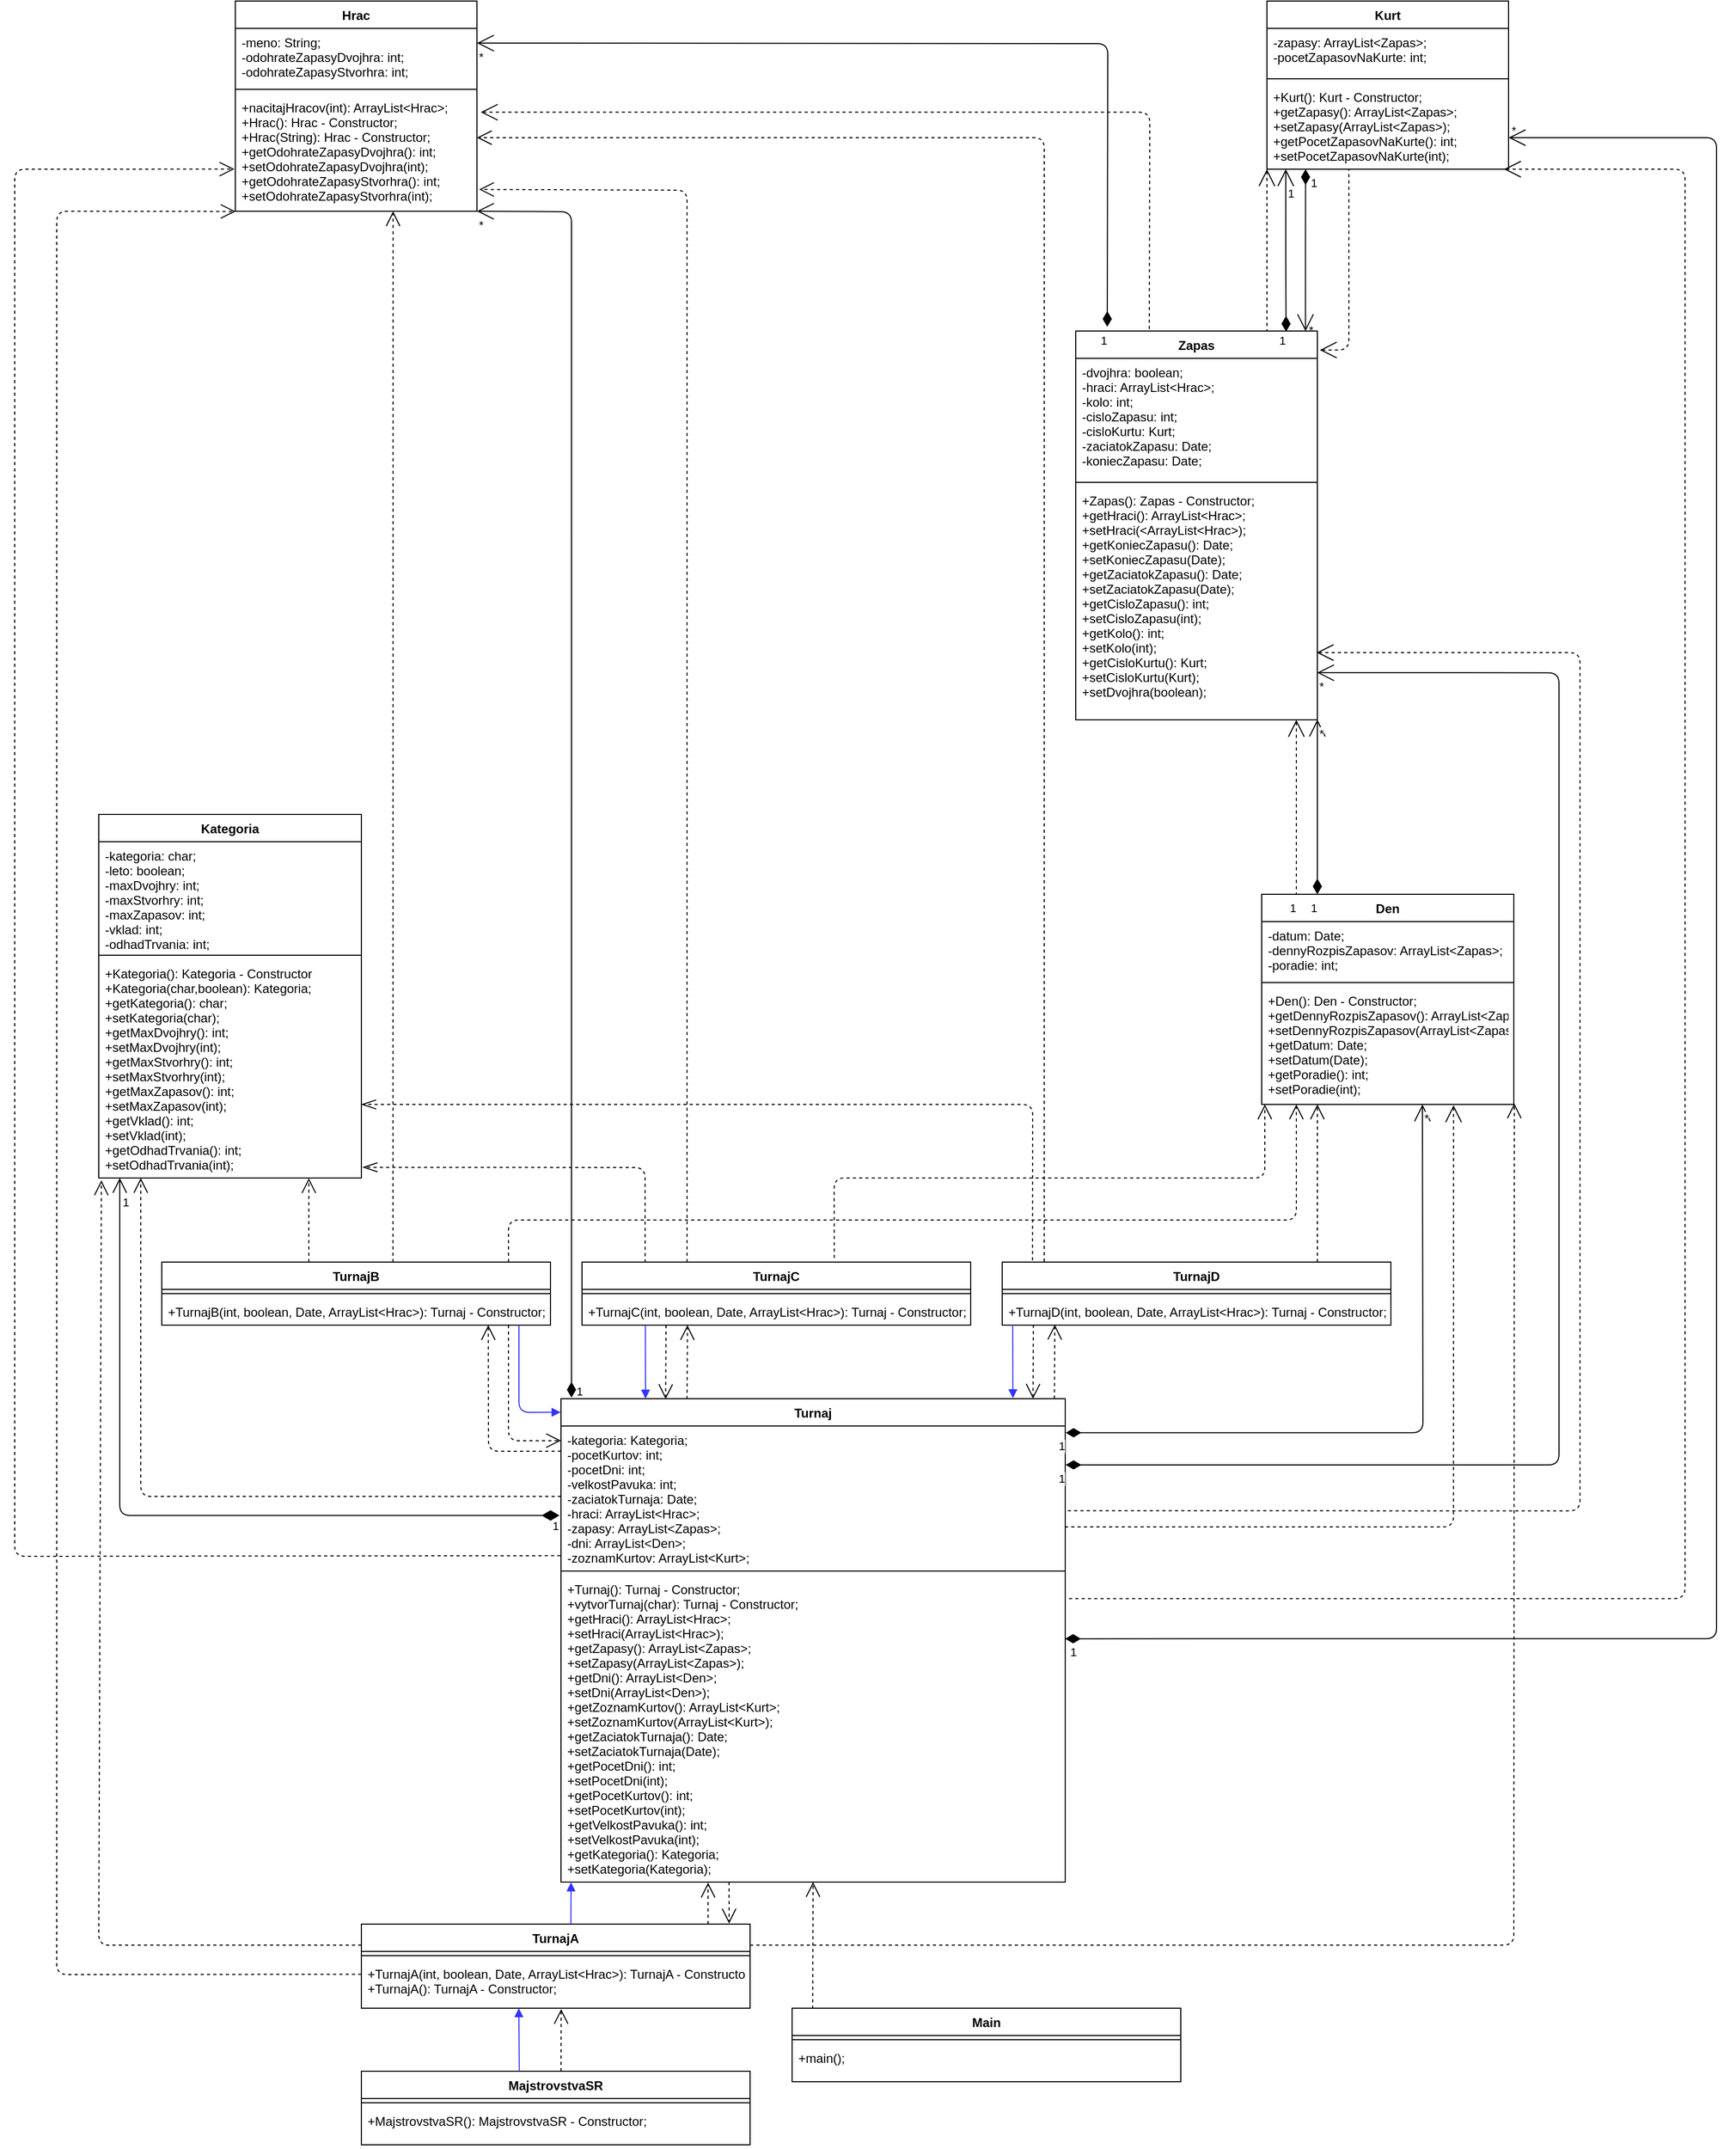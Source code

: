 <mxfile version="13.8.9" type="device"><diagram id="xdawcFOwQjHlW1UGgPyM" name="Page-1"><mxGraphModel dx="3430" dy="5022" grid="1" gridSize="10" guides="1" tooltips="1" connect="1" arrows="1" fold="1" page="1" pageScale="1" pageWidth="827" pageHeight="1169" math="0" shadow="0"><root><mxCell id="0"/><mxCell id="1" parent="0"/><mxCell id="5QJMDMU8inYRKoIasPA--6" value="Turnaj" style="swimlane;fontStyle=1;align=center;verticalAlign=top;childLayout=stackLayout;horizontal=1;startSize=26;horizontalStack=0;resizeParent=1;resizeParentMax=0;resizeLast=0;collapsible=1;marginBottom=0;rounded=0;shadow=0;sketch=0;glass=0;perimeterSpacing=19;strokeWidth=1;swimlaneLine=1;" vertex="1" parent="1"><mxGeometry x="70" y="320" width="480" height="460" as="geometry"><mxRectangle x="250" y="210" width="70" height="26" as="alternateBounds"/></mxGeometry></mxCell><mxCell id="5QJMDMU8inYRKoIasPA--7" value="-kategoria: Kategoria;&#10;-pocetKurtov: int;&#10;-pocetDni: int;&#10;-velkostPavuka: int;&#10;-zaciatokTurnaja: Date;&#10;-hraci: ArrayList&lt;Hrac&gt;;&#10;-zapasy: ArrayList&lt;Zapas&gt;;&#10;-dni: ArrayList&lt;Den&gt;;&#10;-zoznamKurtov: ArrayList&lt;Kurt&gt;;" style="text;strokeColor=none;fillColor=none;align=left;verticalAlign=top;spacingLeft=4;spacingRight=4;overflow=hidden;rotatable=0;points=[[0,0.5],[1,0.5]];portConstraint=eastwest;" vertex="1" parent="5QJMDMU8inYRKoIasPA--6"><mxGeometry y="26" width="480" height="134" as="geometry"/></mxCell><mxCell id="5QJMDMU8inYRKoIasPA--8" value="" style="line;strokeWidth=1;fillColor=none;align=left;verticalAlign=middle;spacingTop=-1;spacingLeft=3;spacingRight=3;rotatable=0;labelPosition=right;points=[];portConstraint=eastwest;" vertex="1" parent="5QJMDMU8inYRKoIasPA--6"><mxGeometry y="160" width="480" height="8" as="geometry"/></mxCell><mxCell id="5QJMDMU8inYRKoIasPA--9" value="+Turnaj(): Turnaj - Constructor;&#10;+vytvorTurnaj(char): Turnaj - Constructor;&#10;+getHraci(): ArrayList&lt;Hrac&gt;;&#10;+setHraci(ArrayList&lt;Hrac&gt;);&#10;+getZapasy(): ArrayList&lt;Zapas&gt;;&#10;+setZapasy(ArrayList&lt;Zapas&gt;);&#10;+getDni(): ArrayList&lt;Den&gt;;&#10;+setDni(ArrayList&lt;Den&gt;);&#10;+getZoznamKurtov(): ArrayList&lt;Kurt&gt;;&#10;+setZoznamKurtov(ArrayList&lt;Kurt&gt;);&#10;+getZaciatokTurnaja(): Date;&#10;+setZaciatokTurnaja(Date);&#10;+getPocetDni(): int;&#10;+setPocetDni(int);&#10;+getPocetKurtov(): int;&#10;+setPocetKurtov(int);&#10;+getVelkostPavuka(): int;&#10;+setVelkostPavuka(int);&#10;+getKategoria(): Kategoria;&#10;+setKategoria(Kategoria);&#10;" style="text;strokeColor=none;fillColor=none;align=left;verticalAlign=top;spacingLeft=4;spacingRight=4;overflow=hidden;rotatable=0;points=[[0,0.5],[1,0.5]];portConstraint=eastwest;" vertex="1" parent="5QJMDMU8inYRKoIasPA--6"><mxGeometry y="168" width="480" height="292" as="geometry"/></mxCell><mxCell id="5QJMDMU8inYRKoIasPA--10" value="Kategoria" style="swimlane;fontStyle=1;align=center;verticalAlign=top;childLayout=stackLayout;horizontal=1;startSize=26;horizontalStack=0;resizeParent=1;resizeParentMax=0;resizeLast=0;collapsible=1;marginBottom=0;" vertex="1" parent="1"><mxGeometry x="-370" y="-236" width="250" height="346" as="geometry"/></mxCell><mxCell id="5QJMDMU8inYRKoIasPA--11" value="-kategoria: char;&#10;-leto: boolean;&#10;-maxDvojhry: int;&#10;-maxStvorhry: int;&#10;-maxZapasov: int;&#10;-vklad: int;&#10;-odhadTrvania: int;" style="text;strokeColor=none;fillColor=none;align=left;verticalAlign=top;spacingLeft=4;spacingRight=4;overflow=hidden;rotatable=0;points=[[0,0.5],[1,0.5]];portConstraint=eastwest;" vertex="1" parent="5QJMDMU8inYRKoIasPA--10"><mxGeometry y="26" width="250" height="104" as="geometry"/></mxCell><mxCell id="5QJMDMU8inYRKoIasPA--12" value="" style="line;strokeWidth=1;fillColor=none;align=left;verticalAlign=middle;spacingTop=-1;spacingLeft=3;spacingRight=3;rotatable=0;labelPosition=right;points=[];portConstraint=eastwest;" vertex="1" parent="5QJMDMU8inYRKoIasPA--10"><mxGeometry y="130" width="250" height="8" as="geometry"/></mxCell><mxCell id="5QJMDMU8inYRKoIasPA--13" value="+Kategoria(): Kategoria - Constructor&#10;+Kategoria(char,boolean): Kategoria;&#10;+getKategoria(): char;&#10;+setKategoria(char);&#10;+getMaxDvojhry(): int;&#10;+setMaxDvojhry(int);&#10;+getMaxStvorhry(): int;&#10;+setMaxStvorhry(int);&#10;+getMaxZapasov(): int;&#10;+setMaxZapasov(int);&#10;+getVklad(): int;&#10;+setVklad(int);&#10;+getOdhadTrvania(): int;&#10;+setOdhadTrvania(int);&#10;" style="text;strokeColor=none;fillColor=none;align=left;verticalAlign=top;spacingLeft=4;spacingRight=4;overflow=hidden;rotatable=0;points=[[0,0.5],[1,0.5]];portConstraint=eastwest;" vertex="1" parent="5QJMDMU8inYRKoIasPA--10"><mxGeometry y="138" width="250" height="208" as="geometry"/></mxCell><mxCell id="5QJMDMU8inYRKoIasPA--20" value="TurnajC" style="swimlane;fontStyle=1;align=center;verticalAlign=top;childLayout=stackLayout;horizontal=1;startSize=26;horizontalStack=0;resizeParent=1;resizeParentMax=0;resizeLast=0;collapsible=1;marginBottom=0;rounded=0;shadow=0;glass=0;sketch=0;strokeWidth=1;fontFamily=Helvetica;swimlaneLine=1;" vertex="1" parent="1"><mxGeometry x="90" y="190" width="370" height="60" as="geometry"/></mxCell><mxCell id="5QJMDMU8inYRKoIasPA--22" value="" style="line;strokeWidth=1;fillColor=none;align=left;verticalAlign=middle;spacingTop=-1;spacingLeft=3;spacingRight=3;rotatable=0;labelPosition=right;points=[];portConstraint=eastwest;" vertex="1" parent="5QJMDMU8inYRKoIasPA--20"><mxGeometry y="26" width="370" height="8" as="geometry"/></mxCell><mxCell id="5QJMDMU8inYRKoIasPA--23" value="+TurnajC(int, boolean, Date, ArrayList&lt;Hrac&gt;): Turnaj - Constructor;" style="text;strokeColor=none;fillColor=none;align=left;verticalAlign=top;spacingLeft=4;spacingRight=4;overflow=hidden;rotatable=0;points=[[0,0.5],[1,0.5]];portConstraint=eastwest;" vertex="1" parent="5QJMDMU8inYRKoIasPA--20"><mxGeometry y="34" width="370" height="26" as="geometry"/></mxCell><mxCell id="5QJMDMU8inYRKoIasPA--81" value="" style="html=1;verticalAlign=bottom;endArrow=block;fontFamily=Helvetica;entryX=0.163;entryY=1.006;entryDx=0;entryDy=0;entryPerimeter=0;exitX=0.163;exitY=1.006;exitDx=0;exitDy=0;exitPerimeter=0;strokeColor=#3333FF;" edge="1" parent="5QJMDMU8inYRKoIasPA--20" source="5QJMDMU8inYRKoIasPA--23"><mxGeometry width="80" relative="1" as="geometry"><mxPoint x="60" y="62" as="sourcePoint"/><mxPoint x="60.49" y="130.0" as="targetPoint"/></mxGeometry></mxCell><mxCell id="5QJMDMU8inYRKoIasPA--24" value="TurnajB" style="swimlane;fontStyle=1;align=center;verticalAlign=top;childLayout=stackLayout;horizontal=1;startSize=26;horizontalStack=0;resizeParent=1;resizeParentMax=0;resizeLast=0;collapsible=1;marginBottom=0;rounded=0;shadow=0;glass=0;sketch=0;strokeWidth=1;fontFamily=Helvetica;swimlaneLine=1;" vertex="1" parent="1"><mxGeometry x="-310" y="190" width="370" height="60" as="geometry"/></mxCell><mxCell id="5QJMDMU8inYRKoIasPA--25" value="" style="line;strokeWidth=1;fillColor=none;align=left;verticalAlign=middle;spacingTop=-1;spacingLeft=3;spacingRight=3;rotatable=0;labelPosition=right;points=[];portConstraint=eastwest;" vertex="1" parent="5QJMDMU8inYRKoIasPA--24"><mxGeometry y="26" width="370" height="8" as="geometry"/></mxCell><mxCell id="5QJMDMU8inYRKoIasPA--26" value="+TurnajB(int, boolean, Date, ArrayList&lt;Hrac&gt;): Turnaj - Constructor;" style="text;strokeColor=none;fillColor=none;align=left;verticalAlign=top;spacingLeft=4;spacingRight=4;overflow=hidden;rotatable=0;points=[[0,0.5],[1,0.5]];portConstraint=eastwest;" vertex="1" parent="5QJMDMU8inYRKoIasPA--24"><mxGeometry y="34" width="370" height="26" as="geometry"/></mxCell><mxCell id="5QJMDMU8inYRKoIasPA--27" value="TurnajD" style="swimlane;fontStyle=1;align=center;verticalAlign=top;childLayout=stackLayout;horizontal=1;startSize=26;horizontalStack=0;resizeParent=1;resizeParentMax=0;resizeLast=0;collapsible=1;marginBottom=0;rounded=0;shadow=0;glass=0;sketch=0;strokeWidth=1;fontFamily=Helvetica;swimlaneLine=1;" vertex="1" parent="1"><mxGeometry x="490" y="190" width="370" height="60" as="geometry"/></mxCell><mxCell id="5QJMDMU8inYRKoIasPA--28" value="" style="line;strokeWidth=1;fillColor=none;align=left;verticalAlign=middle;spacingTop=-1;spacingLeft=3;spacingRight=3;rotatable=0;labelPosition=right;points=[];portConstraint=eastwest;" vertex="1" parent="5QJMDMU8inYRKoIasPA--27"><mxGeometry y="26" width="370" height="8" as="geometry"/></mxCell><mxCell id="5QJMDMU8inYRKoIasPA--29" value="+TurnajD(int, boolean, Date, ArrayList&lt;Hrac&gt;): Turnaj - Constructor;" style="text;strokeColor=none;fillColor=none;align=left;verticalAlign=top;spacingLeft=4;spacingRight=4;overflow=hidden;rotatable=0;points=[[0,0.5],[1,0.5]];portConstraint=eastwest;" vertex="1" parent="5QJMDMU8inYRKoIasPA--27"><mxGeometry y="34" width="370" height="26" as="geometry"/></mxCell><mxCell id="5QJMDMU8inYRKoIasPA--34" value="Den" style="swimlane;fontStyle=1;align=center;verticalAlign=top;childLayout=stackLayout;horizontal=1;startSize=26;horizontalStack=0;resizeParent=1;resizeParentMax=0;resizeLast=0;collapsible=1;marginBottom=0;rounded=0;shadow=0;sketch=0;glass=0;perimeterSpacing=19;strokeWidth=1;swimlaneLine=1;" vertex="1" parent="1"><mxGeometry x="737" y="-160" width="240" height="200" as="geometry"><mxRectangle x="250" y="210" width="70" height="26" as="alternateBounds"/></mxGeometry></mxCell><mxCell id="5QJMDMU8inYRKoIasPA--35" value="-datum: Date;&#10;-dennyRozpisZapasov: ArrayList&lt;Zapas&gt;;&#10;-poradie: int;" style="text;strokeColor=none;fillColor=none;align=left;verticalAlign=top;spacingLeft=4;spacingRight=4;overflow=hidden;rotatable=0;points=[[0,0.5],[1,0.5]];portConstraint=eastwest;" vertex="1" parent="5QJMDMU8inYRKoIasPA--34"><mxGeometry y="26" width="240" height="54" as="geometry"/></mxCell><mxCell id="5QJMDMU8inYRKoIasPA--36" value="" style="line;strokeWidth=1;fillColor=none;align=left;verticalAlign=middle;spacingTop=-1;spacingLeft=3;spacingRight=3;rotatable=0;labelPosition=right;points=[];portConstraint=eastwest;" vertex="1" parent="5QJMDMU8inYRKoIasPA--34"><mxGeometry y="80" width="240" height="8" as="geometry"/></mxCell><mxCell id="5QJMDMU8inYRKoIasPA--37" value="+Den(): Den - Constructor;&#10;+getDennyRozpisZapasov(): ArrayList&lt;Zapas&gt;;&#10;+setDennyRozpisZapasov(ArrayList&lt;Zapas&gt;;&#10;+getDatum: Date;&#10;+setDatum(Date);&#10;+getPoradie(): int;&#10;+setPoradie(int);&#10;" style="text;strokeColor=none;fillColor=none;align=left;verticalAlign=top;spacingLeft=4;spacingRight=4;overflow=hidden;rotatable=0;points=[[0,0.5],[1,0.5]];portConstraint=eastwest;" vertex="1" parent="5QJMDMU8inYRKoIasPA--34"><mxGeometry y="88" width="240" height="112" as="geometry"/></mxCell><mxCell id="5QJMDMU8inYRKoIasPA--38" value="Zapas" style="swimlane;fontStyle=1;align=center;verticalAlign=top;childLayout=stackLayout;horizontal=1;startSize=26;horizontalStack=0;resizeParent=1;resizeParentMax=0;resizeLast=0;collapsible=1;marginBottom=0;rounded=0;shadow=0;sketch=0;glass=0;perimeterSpacing=19;strokeWidth=1;swimlaneLine=1;" vertex="1" parent="1"><mxGeometry x="560" y="-696" width="230" height="370" as="geometry"><mxRectangle x="250" y="210" width="70" height="26" as="alternateBounds"/></mxGeometry></mxCell><mxCell id="5QJMDMU8inYRKoIasPA--39" value="-dvojhra: boolean;&#10;-hraci: ArrayList&lt;Hrac&gt;;&#10;-kolo: int;&#10;-cisloZapasu: int;&#10;-cisloKurtu: Kurt;&#10;-zaciatokZapasu: Date;&#10;-koniecZapasu: Date;" style="text;strokeColor=none;fillColor=none;align=left;verticalAlign=top;spacingLeft=4;spacingRight=4;overflow=hidden;rotatable=0;points=[[0,0.5],[1,0.5]];portConstraint=eastwest;" vertex="1" parent="5QJMDMU8inYRKoIasPA--38"><mxGeometry y="26" width="230" height="114" as="geometry"/></mxCell><mxCell id="5QJMDMU8inYRKoIasPA--40" value="" style="line;strokeWidth=1;fillColor=none;align=left;verticalAlign=middle;spacingTop=-1;spacingLeft=3;spacingRight=3;rotatable=0;labelPosition=right;points=[];portConstraint=eastwest;" vertex="1" parent="5QJMDMU8inYRKoIasPA--38"><mxGeometry y="140" width="230" height="8" as="geometry"/></mxCell><mxCell id="5QJMDMU8inYRKoIasPA--41" value="+Zapas(): Zapas - Constructor;&#10;+getHraci(): ArrayList&lt;Hrac&gt;;&#10;+setHraci(&lt;ArrayList&lt;Hrac&gt;);&#10;+getKoniecZapasu(): Date;&#10;+setKoniecZapasu(Date);&#10;+getZaciatokZapasu(): Date;&#10;+setZaciatokZapasu(Date);&#10;+getCisloZapasu(): int;&#10;+setCisloZapasu(int);&#10;+getKolo(): int;&#10;+setKolo(int);&#10;+getCisloKurtu(): Kurt;&#10;+setCisloKurtu(Kurt);&#10;+setDvojhra(boolean);&#10;" style="text;strokeColor=none;fillColor=none;align=left;verticalAlign=top;spacingLeft=4;spacingRight=4;overflow=hidden;rotatable=0;points=[[0,0.5],[1,0.5]];portConstraint=eastwest;" vertex="1" parent="5QJMDMU8inYRKoIasPA--38"><mxGeometry y="148" width="230" height="222" as="geometry"/></mxCell><mxCell id="5QJMDMU8inYRKoIasPA--105" value="" style="endArrow=diamondThin;html=1;endSize=12;startArrow=open;startSize=14;startFill=0;edgeStyle=orthogonalEdgeStyle;fontFamily=Helvetica;endFill=1;exitX=1;exitY=0.999;exitDx=0;exitDy=0;exitPerimeter=0;" edge="1" parent="5QJMDMU8inYRKoIasPA--38" source="5QJMDMU8inYRKoIasPA--41"><mxGeometry relative="1" as="geometry"><mxPoint x="169.462" y="453" as="sourcePoint"/><mxPoint x="230" y="536" as="targetPoint"/></mxGeometry></mxCell><mxCell id="5QJMDMU8inYRKoIasPA--106" value="*" style="edgeLabel;resizable=0;html=1;align=left;verticalAlign=top;" connectable="0" vertex="1" parent="5QJMDMU8inYRKoIasPA--105"><mxGeometry x="-1" relative="1" as="geometry"/></mxCell><mxCell id="5QJMDMU8inYRKoIasPA--107" value="1" style="edgeLabel;resizable=0;html=1;align=right;verticalAlign=top;" connectable="0" vertex="1" parent="5QJMDMU8inYRKoIasPA--105"><mxGeometry x="1" relative="1" as="geometry"/></mxCell><mxCell id="5QJMDMU8inYRKoIasPA--42" value="Kurt" style="swimlane;fontStyle=1;align=center;verticalAlign=top;childLayout=stackLayout;horizontal=1;startSize=26;horizontalStack=0;resizeParent=1;resizeParentMax=0;resizeLast=0;collapsible=1;marginBottom=0;rounded=0;shadow=0;sketch=0;glass=0;perimeterSpacing=19;strokeWidth=1;swimlaneLine=1;" vertex="1" parent="1"><mxGeometry x="742" y="-1010" width="230" height="160" as="geometry"><mxRectangle x="250" y="210" width="70" height="26" as="alternateBounds"/></mxGeometry></mxCell><mxCell id="5QJMDMU8inYRKoIasPA--43" value="-zapasy: ArrayList&lt;Zapas&gt;;&#10;-pocetZapasovNaKurte: int;" style="text;strokeColor=none;fillColor=none;align=left;verticalAlign=top;spacingLeft=4;spacingRight=4;overflow=hidden;rotatable=0;points=[[0,0.5],[1,0.5]];portConstraint=eastwest;" vertex="1" parent="5QJMDMU8inYRKoIasPA--42"><mxGeometry y="26" width="230" height="44" as="geometry"/></mxCell><mxCell id="5QJMDMU8inYRKoIasPA--44" value="" style="line;strokeWidth=1;fillColor=none;align=left;verticalAlign=middle;spacingTop=-1;spacingLeft=3;spacingRight=3;rotatable=0;labelPosition=right;points=[];portConstraint=eastwest;" vertex="1" parent="5QJMDMU8inYRKoIasPA--42"><mxGeometry y="70" width="230" height="8" as="geometry"/></mxCell><mxCell id="5QJMDMU8inYRKoIasPA--45" value="+Kurt(): Kurt - Constructor;&#10;+getZapasy(): ArrayList&lt;Zapas&gt;;&#10;+setZapasy(ArrayList&lt;Zapas&gt;);&#10;+getPocetZapasovNaKurte(): int;&#10;+setPocetZapasovNaKurte(int);" style="text;strokeColor=none;fillColor=none;align=left;verticalAlign=top;spacingLeft=4;spacingRight=4;overflow=hidden;rotatable=0;points=[[0,0.5],[1,0.5]];portConstraint=eastwest;" vertex="1" parent="5QJMDMU8inYRKoIasPA--42"><mxGeometry y="78" width="230" height="82" as="geometry"/></mxCell><mxCell id="5QJMDMU8inYRKoIasPA--136" value="" style="endArrow=diamondThin;html=1;endSize=12;startArrow=open;startSize=14;startFill=0;edgeStyle=orthogonalEdgeStyle;fontFamily=Helvetica;exitX=1;exitY=0.207;exitDx=0;exitDy=0;exitPerimeter=0;entryX=1;entryY=0.207;entryDx=0;entryDy=0;entryPerimeter=0;endFill=1;" edge="1" parent="5QJMDMU8inYRKoIasPA--42" target="5QJMDMU8inYRKoIasPA--9"><mxGeometry x="-0.002" y="21" relative="1" as="geometry"><mxPoint x="230.08" y="130" as="sourcePoint"/><mxPoint x="229.996" y="284.176" as="targetPoint"/><mxPoint x="-1" y="-7" as="offset"/><Array as="points"><mxPoint x="428" y="130"/><mxPoint x="428" y="1559"/></Array></mxGeometry></mxCell><mxCell id="5QJMDMU8inYRKoIasPA--137" value="*" style="edgeLabel;resizable=0;html=1;align=left;verticalAlign=top;labelBackgroundColor=none;" connectable="0" vertex="1" parent="5QJMDMU8inYRKoIasPA--136"><mxGeometry x="-1" relative="1" as="geometry"><mxPoint x="1.28" y="-20" as="offset"/></mxGeometry></mxCell><mxCell id="5QJMDMU8inYRKoIasPA--138" value="1" style="edgeLabel;resizable=0;html=1;align=right;verticalAlign=top;" connectable="0" vertex="1" parent="5QJMDMU8inYRKoIasPA--136"><mxGeometry x="1" relative="1" as="geometry"><mxPoint x="11.2" y="-0.12" as="offset"/></mxGeometry></mxCell><mxCell id="5QJMDMU8inYRKoIasPA--46" value="Hrac" style="swimlane;fontStyle=1;align=center;verticalAlign=top;childLayout=stackLayout;horizontal=1;startSize=26;horizontalStack=0;resizeParent=1;resizeParentMax=0;resizeLast=0;collapsible=1;marginBottom=0;rounded=0;shadow=0;sketch=0;glass=0;perimeterSpacing=19;strokeWidth=1;swimlaneLine=1;" vertex="1" parent="1"><mxGeometry x="-240" y="-1010" width="230" height="200" as="geometry"><mxRectangle x="250" y="210" width="70" height="26" as="alternateBounds"/></mxGeometry></mxCell><mxCell id="5QJMDMU8inYRKoIasPA--47" value="-meno: String;&#10;-odohrateZapasyDvojhra: int;&#10;-odohrateZapasyStvorhra: int;" style="text;strokeColor=none;fillColor=none;align=left;verticalAlign=top;spacingLeft=4;spacingRight=4;overflow=hidden;rotatable=0;points=[[0,0.5],[1,0.5]];portConstraint=eastwest;" vertex="1" parent="5QJMDMU8inYRKoIasPA--46"><mxGeometry y="26" width="230" height="54" as="geometry"/></mxCell><mxCell id="5QJMDMU8inYRKoIasPA--48" value="" style="line;strokeWidth=1;fillColor=none;align=left;verticalAlign=middle;spacingTop=-1;spacingLeft=3;spacingRight=3;rotatable=0;labelPosition=right;points=[];portConstraint=eastwest;" vertex="1" parent="5QJMDMU8inYRKoIasPA--46"><mxGeometry y="80" width="230" height="8" as="geometry"/></mxCell><mxCell id="5QJMDMU8inYRKoIasPA--49" value="+nacitajHracov(int): ArrayList&lt;Hrac&gt;;&#10;+Hrac(): Hrac - Constructor;&#10;+Hrac(String): Hrac - Constructor;&#10;+getOdohrateZapasyDvojhra(): int;&#10;+setOdohrateZapasyDvojhra(int);&#10;+getOdohrateZapasyStvorhra(): int;&#10;+setOdohrateZapasyStvorhra(int);" style="text;strokeColor=none;fillColor=none;align=left;verticalAlign=top;spacingLeft=4;spacingRight=4;overflow=hidden;rotatable=0;points=[[0,0.5],[1,0.5]];portConstraint=eastwest;" vertex="1" parent="5QJMDMU8inYRKoIasPA--46"><mxGeometry y="88" width="230" height="112" as="geometry"/></mxCell><mxCell id="5QJMDMU8inYRKoIasPA--50" value="TurnajA" style="swimlane;fontStyle=1;align=center;verticalAlign=top;childLayout=stackLayout;horizontal=1;startSize=26;horizontalStack=0;resizeParent=1;resizeParentMax=0;resizeLast=0;collapsible=1;marginBottom=0;rounded=0;shadow=0;glass=0;sketch=0;strokeWidth=1;fontFamily=Helvetica;swimlaneLine=1;" vertex="1" parent="1"><mxGeometry x="-120" y="820" width="370" height="80" as="geometry"/></mxCell><mxCell id="5QJMDMU8inYRKoIasPA--51" value="" style="line;strokeWidth=1;fillColor=none;align=left;verticalAlign=middle;spacingTop=-1;spacingLeft=3;spacingRight=3;rotatable=0;labelPosition=right;points=[];portConstraint=eastwest;" vertex="1" parent="5QJMDMU8inYRKoIasPA--50"><mxGeometry y="26" width="370" height="8" as="geometry"/></mxCell><mxCell id="5QJMDMU8inYRKoIasPA--52" value="+TurnajA(int, boolean, Date, ArrayList&lt;Hrac&gt;): TurnajA - Constructor;&#10;+TurnajA(): TurnajA - Constructor;" style="text;strokeColor=none;fillColor=none;align=left;verticalAlign=top;spacingLeft=4;spacingRight=4;overflow=hidden;rotatable=0;points=[[0,0.5],[1,0.5]];portConstraint=eastwest;" vertex="1" parent="5QJMDMU8inYRKoIasPA--50"><mxGeometry y="34" width="370" height="46" as="geometry"/></mxCell><mxCell id="5QJMDMU8inYRKoIasPA--53" value="MajstrovstvaSR" style="swimlane;fontStyle=1;align=center;verticalAlign=top;childLayout=stackLayout;horizontal=1;startSize=26;horizontalStack=0;resizeParent=1;resizeParentMax=0;resizeLast=0;collapsible=1;marginBottom=0;rounded=0;shadow=0;glass=0;sketch=0;strokeWidth=1;fontFamily=Helvetica;swimlaneLine=1;" vertex="1" parent="1"><mxGeometry x="-120" y="960" width="370" height="70" as="geometry"/></mxCell><mxCell id="5QJMDMU8inYRKoIasPA--54" value="" style="line;strokeWidth=1;fillColor=none;align=left;verticalAlign=middle;spacingTop=-1;spacingLeft=3;spacingRight=3;rotatable=0;labelPosition=right;points=[];portConstraint=eastwest;" vertex="1" parent="5QJMDMU8inYRKoIasPA--53"><mxGeometry y="26" width="370" height="8" as="geometry"/></mxCell><mxCell id="5QJMDMU8inYRKoIasPA--55" value="+MajstrovstvaSR(): MajstrovstvaSR - Constructor;" style="text;strokeColor=none;fillColor=none;align=left;verticalAlign=top;spacingLeft=4;spacingRight=4;overflow=hidden;rotatable=0;points=[[0,0.5],[1,0.5]];portConstraint=eastwest;" vertex="1" parent="5QJMDMU8inYRKoIasPA--53"><mxGeometry y="34" width="370" height="36" as="geometry"/></mxCell><mxCell id="5QJMDMU8inYRKoIasPA--57" value="Main" style="swimlane;fontStyle=1;align=center;verticalAlign=top;childLayout=stackLayout;horizontal=1;startSize=26;horizontalStack=0;resizeParent=1;resizeParentMax=0;resizeLast=0;collapsible=1;marginBottom=0;rounded=0;shadow=0;glass=0;sketch=0;strokeWidth=1;fontFamily=Helvetica;swimlaneLine=1;" vertex="1" parent="1"><mxGeometry x="290" y="900" width="370" height="70" as="geometry"/></mxCell><mxCell id="5QJMDMU8inYRKoIasPA--58" value="" style="line;strokeWidth=1;fillColor=none;align=left;verticalAlign=middle;spacingTop=-1;spacingLeft=3;spacingRight=3;rotatable=0;labelPosition=right;points=[];portConstraint=eastwest;" vertex="1" parent="5QJMDMU8inYRKoIasPA--57"><mxGeometry y="26" width="370" height="8" as="geometry"/></mxCell><mxCell id="5QJMDMU8inYRKoIasPA--59" value="+main();" style="text;strokeColor=none;fillColor=none;align=left;verticalAlign=top;spacingLeft=4;spacingRight=4;overflow=hidden;rotatable=0;points=[[0,0.5],[1,0.5]];portConstraint=eastwest;" vertex="1" parent="5QJMDMU8inYRKoIasPA--57"><mxGeometry y="34" width="370" height="36" as="geometry"/></mxCell><mxCell id="5QJMDMU8inYRKoIasPA--64" value="" style="endArrow=open;endSize=12;dashed=1;html=1;fontFamily=Helvetica;entryX=0.565;entryY=1;entryDx=0;entryDy=0;entryPerimeter=0;exitX=0.053;exitY=0.007;exitDx=0;exitDy=0;exitPerimeter=0;" edge="1" parent="1" source="5QJMDMU8inYRKoIasPA--57"><mxGeometry x="-0.013" y="-10" width="160" relative="1" as="geometry"><mxPoint x="310" y="819.52" as="sourcePoint"/><mxPoint x="309.95" y="780" as="targetPoint"/><mxPoint as="offset"/></mxGeometry></mxCell><mxCell id="5QJMDMU8inYRKoIasPA--65" value="" style="endArrow=open;endSize=12;dashed=1;html=1;fontFamily=Helvetica;entryX=0.565;entryY=1;entryDx=0;entryDy=0;entryPerimeter=0;" edge="1" parent="1"><mxGeometry x="-0.013" y="-10" width="160" relative="1" as="geometry"><mxPoint x="230" y="780.0" as="sourcePoint"/><mxPoint x="230.05" y="819.52" as="targetPoint"/><mxPoint as="offset"/></mxGeometry></mxCell><mxCell id="5QJMDMU8inYRKoIasPA--67" value="" style="html=1;verticalAlign=bottom;endArrow=block;fontFamily=Helvetica;entryX=0.02;entryY=1.001;entryDx=0;entryDy=0;entryPerimeter=0;exitX=0.539;exitY=-0.001;exitDx=0;exitDy=0;exitPerimeter=0;strokeColor=#3333FF;" edge="1" parent="1" source="5QJMDMU8inYRKoIasPA--50" target="5QJMDMU8inYRKoIasPA--9"><mxGeometry width="80" relative="1" as="geometry"><mxPoint x="80" y="821" as="sourcePoint"/><mxPoint x="84" y="781" as="targetPoint"/></mxGeometry></mxCell><mxCell id="5QJMDMU8inYRKoIasPA--68" value="" style="html=1;verticalAlign=bottom;endArrow=block;fontFamily=Helvetica;entryX=0.405;entryY=1;entryDx=0;entryDy=0;entryPerimeter=0;strokeColor=#3333FF;" edge="1" parent="1" target="5QJMDMU8inYRKoIasPA--52"><mxGeometry width="80" relative="1" as="geometry"><mxPoint x="30.34" y="960" as="sourcePoint"/><mxPoint x="30.0" y="920.23" as="targetPoint"/></mxGeometry></mxCell><mxCell id="5QJMDMU8inYRKoIasPA--69" value="" style="endArrow=open;endSize=12;dashed=1;html=1;fontFamily=Helvetica;entryX=0.514;entryY=1.018;entryDx=0;entryDy=0;entryPerimeter=0;" edge="1" parent="1" target="5QJMDMU8inYRKoIasPA--52"><mxGeometry x="-0.013" y="-10" width="160" relative="1" as="geometry"><mxPoint x="70.05" y="960" as="sourcePoint"/><mxPoint x="70.0" y="920.48" as="targetPoint"/><mxPoint as="offset"/></mxGeometry></mxCell><mxCell id="5QJMDMU8inYRKoIasPA--70" value="" style="endArrow=open;endSize=12;dashed=1;html=1;fontFamily=Helvetica;entryX=1.002;entryY=0.991;entryDx=0;entryDy=0;entryPerimeter=0;exitX=1;exitY=0.25;exitDx=0;exitDy=0;" edge="1" parent="1" source="5QJMDMU8inYRKoIasPA--50" target="5QJMDMU8inYRKoIasPA--37"><mxGeometry x="-0.013" y="-10" width="160" relative="1" as="geometry"><mxPoint x="249.65" y="820" as="sourcePoint"/><mxPoint x="400" y="790" as="targetPoint"/><mxPoint as="offset"/><Array as="points"><mxPoint x="977" y="840"/></Array></mxGeometry></mxCell><mxCell id="5QJMDMU8inYRKoIasPA--71" value="" style="endArrow=open;endSize=12;dashed=1;html=1;fontFamily=Helvetica;entryX=0.01;entryY=1.011;entryDx=0;entryDy=0;entryPerimeter=0;exitX=0;exitY=0.25;exitDx=0;exitDy=0;jumpStyle=none;" edge="1" parent="1" source="5QJMDMU8inYRKoIasPA--50" target="5QJMDMU8inYRKoIasPA--13"><mxGeometry x="-0.013" y="-10" width="160" relative="1" as="geometry"><mxPoint x="-120.0" y="820.0" as="sourcePoint"/><mxPoint x="-119.66" y="699.51" as="targetPoint"/><mxPoint as="offset"/><Array as="points"><mxPoint x="-370" y="840"/></Array></mxGeometry></mxCell><mxCell id="5QJMDMU8inYRKoIasPA--72" value="" style="endArrow=open;endSize=12;dashed=1;html=1;fontFamily=Helvetica;exitX=0.053;exitY=0.007;exitDx=0;exitDy=0;exitPerimeter=0;jumpStyle=none;endFill=0;entryX=0.001;entryY=1.002;entryDx=0;entryDy=0;entryPerimeter=0;" edge="1" parent="1" target="5QJMDMU8inYRKoIasPA--49"><mxGeometry x="-0.013" y="-10" width="160" relative="1" as="geometry"><mxPoint x="-120" y="867.71" as="sourcePoint"/><mxPoint x="-410" y="-890" as="targetPoint"/><mxPoint as="offset"/><Array as="points"><mxPoint x="-410" y="868"/><mxPoint x="-410" y="-810"/></Array></mxGeometry></mxCell><mxCell id="5QJMDMU8inYRKoIasPA--74" value="" style="endArrow=diamondThin;html=1;endSize=12;startArrow=open;startSize=14;startFill=0;edgeStyle=orthogonalEdgeStyle;fontFamily=Helvetica;entryX=0.056;entryY=0.036;entryDx=0;entryDy=0;entryPerimeter=0;endFill=1;" edge="1" parent="1" target="5QJMDMU8inYRKoIasPA--6"><mxGeometry relative="1" as="geometry"><mxPoint x="-10" y="-810" as="sourcePoint"/><mxPoint x="80" y="310" as="targetPoint"/></mxGeometry></mxCell><mxCell id="5QJMDMU8inYRKoIasPA--75" value="*" style="edgeLabel;resizable=0;html=1;align=left;verticalAlign=top;" connectable="0" vertex="1" parent="5QJMDMU8inYRKoIasPA--74"><mxGeometry x="-1" relative="1" as="geometry"/></mxCell><mxCell id="5QJMDMU8inYRKoIasPA--76" value="1" style="edgeLabel;resizable=0;html=1;align=right;verticalAlign=top;labelBackgroundColor=none;" connectable="0" vertex="1" parent="5QJMDMU8inYRKoIasPA--74"><mxGeometry x="1" relative="1" as="geometry"><mxPoint x="11.99" y="-18.89" as="offset"/></mxGeometry></mxCell><mxCell id="5QJMDMU8inYRKoIasPA--77" value="" style="endArrow=open;endSize=12;dashed=1;html=1;fontFamily=Helvetica;entryX=0.8;entryY=1.001;entryDx=0;entryDy=0;entryPerimeter=0;" edge="1" parent="1" target="5QJMDMU8inYRKoIasPA--13"><mxGeometry x="-0.013" y="-10" width="160" relative="1" as="geometry"><mxPoint x="-170.0" y="190.0" as="sourcePoint"/><mxPoint x="-168" y="110" as="targetPoint"/><mxPoint as="offset"/></mxGeometry></mxCell><mxCell id="5QJMDMU8inYRKoIasPA--78" value="" style="endArrow=open;endSize=12;dashed=1;html=1;fontFamily=Helvetica;entryX=0.653;entryY=1;entryDx=0;entryDy=0;entryPerimeter=0;" edge="1" parent="1" target="5QJMDMU8inYRKoIasPA--49"><mxGeometry x="-0.013" y="-10" width="160" relative="1" as="geometry"><mxPoint x="-89.89" y="190.0" as="sourcePoint"/><mxPoint x="-90" y="-807" as="targetPoint"/><mxPoint as="offset"/></mxGeometry></mxCell><mxCell id="5QJMDMU8inYRKoIasPA--79" value="" style="endArrow=openThin;endSize=12;dashed=1;html=1;fontFamily=Helvetica;endFill=0;entryX=1.005;entryY=0.951;entryDx=0;entryDy=0;entryPerimeter=0;" edge="1" parent="1" target="5QJMDMU8inYRKoIasPA--13"><mxGeometry x="-0.013" y="-10" width="160" relative="1" as="geometry"><mxPoint x="150.11" y="190.42" as="sourcePoint"/><mxPoint x="-120" y="99" as="targetPoint"/><mxPoint as="offset"/><Array as="points"><mxPoint x="150" y="100"/></Array></mxGeometry></mxCell><mxCell id="5QJMDMU8inYRKoIasPA--82" value="" style="endArrow=open;endSize=12;dashed=1;html=1;fontFamily=Helvetica;entryX=1.009;entryY=0.815;entryDx=0;entryDy=0;entryPerimeter=0;" edge="1" parent="1" target="5QJMDMU8inYRKoIasPA--49"><mxGeometry x="-0.013" y="-10" width="160" relative="1" as="geometry"><mxPoint x="190.0" y="190.0" as="sourcePoint"/><mxPoint x="190" y="-890" as="targetPoint"/><mxPoint as="offset"/><Array as="points"><mxPoint x="190" y="-830"/></Array></mxGeometry></mxCell><mxCell id="5QJMDMU8inYRKoIasPA--83" value="" style="html=1;verticalAlign=bottom;endArrow=block;fontFamily=Helvetica;exitX=0.163;exitY=1.006;exitDx=0;exitDy=0;exitPerimeter=0;entryX=0.036;entryY=0.064;entryDx=0;entryDy=0;entryPerimeter=0;strokeColor=#3333FF;" edge="1" parent="1" target="5QJMDMU8inYRKoIasPA--6"><mxGeometry width="80" relative="1" as="geometry"><mxPoint x="30.0" y="250.156" as="sourcePoint"/><mxPoint x="30" y="390" as="targetPoint"/><Array as="points"><mxPoint x="30" y="333"/></Array></mxGeometry></mxCell><mxCell id="5QJMDMU8inYRKoIasPA--84" value="" style="endArrow=open;endSize=12;dashed=1;html=1;fontFamily=Helvetica;entryX=0;entryY=0.104;entryDx=0;entryDy=0;entryPerimeter=0;exitX=0;exitY=0.104;exitDx=0;exitDy=0;exitPerimeter=0;" edge="1" parent="1" target="5QJMDMU8inYRKoIasPA--7"><mxGeometry x="-0.013" y="-10" width="160" relative="1" as="geometry"><mxPoint x="20.0" y="250.004" as="sourcePoint"/><mxPoint x="20" y="390" as="targetPoint"/><mxPoint as="offset"/><Array as="points"><mxPoint x="20" y="360"/></Array></mxGeometry></mxCell><mxCell id="5QJMDMU8inYRKoIasPA--85" value="" style="endArrow=open;endSize=12;dashed=1;html=1;fontFamily=Helvetica;exitX=0;exitY=0.104;exitDx=0;exitDy=0;exitPerimeter=0;entryX=0.84;entryY=1;entryDx=0;entryDy=0;entryPerimeter=0;" edge="1" parent="1" target="5QJMDMU8inYRKoIasPA--26"><mxGeometry x="-0.013" y="-10" width="160" relative="1" as="geometry"><mxPoint x="70" y="369.936" as="sourcePoint"/><mxPoint x="-1" y="253" as="targetPoint"/><mxPoint as="offset"/><Array as="points"><mxPoint x="1" y="370"/></Array></mxGeometry></mxCell><mxCell id="5QJMDMU8inYRKoIasPA--86" value="" style="endArrow=open;endSize=12;dashed=1;html=1;fontFamily=Helvetica;entryX=0.229;entryY=0.039;entryDx=0;entryDy=0;entryPerimeter=0;" edge="1" parent="1" target="5QJMDMU8inYRKoIasPA--6"><mxGeometry x="-0.013" y="-10" width="160" relative="1" as="geometry"><mxPoint x="170" y="250.0" as="sourcePoint"/><mxPoint x="170.05" y="289.52" as="targetPoint"/><mxPoint as="offset"/></mxGeometry></mxCell><mxCell id="5QJMDMU8inYRKoIasPA--87" value="" style="endArrow=open;endSize=12;dashed=1;html=1;fontFamily=Helvetica;entryX=0.229;entryY=0.039;entryDx=0;entryDy=0;entryPerimeter=0;" edge="1" parent="1"><mxGeometry x="-0.013" y="-10" width="160" relative="1" as="geometry"><mxPoint x="190.002" y="320.422" as="sourcePoint"/><mxPoint x="190.38" y="250.0" as="targetPoint"/><mxPoint as="offset"/></mxGeometry></mxCell><mxCell id="5QJMDMU8inYRKoIasPA--88" value="" style="endArrow=open;endSize=12;dashed=1;html=1;fontFamily=Helvetica;entryX=0.565;entryY=1;entryDx=0;entryDy=0;entryPerimeter=0;" edge="1" parent="1"><mxGeometry x="-0.013" y="-10" width="160" relative="1" as="geometry"><mxPoint x="210.05" y="820" as="sourcePoint"/><mxPoint x="210" y="780.48" as="targetPoint"/><mxPoint as="offset"/></mxGeometry></mxCell><mxCell id="5QJMDMU8inYRKoIasPA--89" value="" style="html=1;verticalAlign=bottom;endArrow=block;fontFamily=Helvetica;entryX=0.163;entryY=1.006;entryDx=0;entryDy=0;entryPerimeter=0;exitX=0.163;exitY=1.006;exitDx=0;exitDy=0;exitPerimeter=0;strokeColor=#3333FF;" edge="1" parent="1"><mxGeometry width="80" relative="1" as="geometry"><mxPoint x="500" y="249.736" as="sourcePoint"/><mxPoint x="500.18" y="319.58" as="targetPoint"/></mxGeometry></mxCell><mxCell id="5QJMDMU8inYRKoIasPA--90" value="" style="endArrow=open;endSize=12;dashed=1;html=1;fontFamily=Helvetica;entryX=0.229;entryY=0.039;entryDx=0;entryDy=0;entryPerimeter=0;" edge="1" parent="1"><mxGeometry x="-0.013" y="-10" width="160" relative="1" as="geometry"><mxPoint x="519.69" y="249.58" as="sourcePoint"/><mxPoint x="519.312" y="320.002" as="targetPoint"/><mxPoint as="offset"/></mxGeometry></mxCell><mxCell id="5QJMDMU8inYRKoIasPA--91" value="" style="endArrow=open;endSize=12;dashed=1;html=1;fontFamily=Helvetica;entryX=0.229;entryY=0.039;entryDx=0;entryDy=0;entryPerimeter=0;" edge="1" parent="1"><mxGeometry x="-0.013" y="-10" width="160" relative="1" as="geometry"><mxPoint x="539.692" y="320.002" as="sourcePoint"/><mxPoint x="540.07" y="249.58" as="targetPoint"/><mxPoint as="offset"/></mxGeometry></mxCell><mxCell id="5QJMDMU8inYRKoIasPA--96" value="1" style="endArrow=open;html=1;endSize=12;startArrow=diamondThin;startSize=14;startFill=1;edgeStyle=orthogonalEdgeStyle;align=left;verticalAlign=bottom;fontFamily=Helvetica;exitX=-0.003;exitY=0.635;exitDx=0;exitDy=0;exitPerimeter=0;" edge="1" parent="1" source="5QJMDMU8inYRKoIasPA--7"><mxGeometry x="-0.976" y="19" relative="1" as="geometry"><mxPoint x="-250" y="470" as="sourcePoint"/><mxPoint x="-350" y="110" as="targetPoint"/><Array as="points"><mxPoint x="-350" y="431"/><mxPoint x="-350" y="110"/></Array><mxPoint as="offset"/></mxGeometry></mxCell><mxCell id="5QJMDMU8inYRKoIasPA--97" value="" style="endArrow=openThin;endSize=12;dashed=1;html=1;fontFamily=Helvetica;endFill=0;entryX=1.005;entryY=0.951;entryDx=0;entryDy=0;entryPerimeter=0;exitX=0.078;exitY=-0.027;exitDx=0;exitDy=0;exitPerimeter=0;" edge="1" parent="1" source="5QJMDMU8inYRKoIasPA--27"><mxGeometry x="-0.013" y="-10" width="160" relative="1" as="geometry"><mxPoint x="400" y="60" as="sourcePoint"/><mxPoint x="-120" y="39.998" as="targetPoint"/><mxPoint as="offset"/><Array as="points"><mxPoint x="519" y="40"/></Array></mxGeometry></mxCell><mxCell id="5QJMDMU8inYRKoIasPA--98" value="" style="endArrow=open;endSize=12;dashed=1;html=1;fontFamily=Helvetica;entryX=1.009;entryY=0.815;entryDx=0;entryDy=0;entryPerimeter=0;exitX=0.108;exitY=-0.009;exitDx=0;exitDy=0;exitPerimeter=0;" edge="1" parent="1" source="5QJMDMU8inYRKoIasPA--27"><mxGeometry x="-0.013" y="-10" width="160" relative="1" as="geometry"><mxPoint x="532" y="192" as="sourcePoint"/><mxPoint x="-10.0" y="-880.0" as="targetPoint"/><mxPoint as="offset"/><Array as="points"><mxPoint x="530" y="-880"/></Array></mxGeometry></mxCell><mxCell id="5QJMDMU8inYRKoIasPA--99" value="" style="endArrow=open;endSize=12;dashed=1;html=1;fontFamily=Helvetica;" edge="1" parent="1"><mxGeometry x="-0.013" y="-10" width="160" relative="1" as="geometry"><mxPoint x="790.002" y="190.002" as="sourcePoint"/><mxPoint x="790" y="40" as="targetPoint"/><mxPoint as="offset"/></mxGeometry></mxCell><mxCell id="5QJMDMU8inYRKoIasPA--100" value="" style="endArrow=open;endSize=12;dashed=1;html=1;fontFamily=Helvetica;exitX=0.649;exitY=-0.065;exitDx=0;exitDy=0;exitPerimeter=0;" edge="1" parent="1" source="5QJMDMU8inYRKoIasPA--20"><mxGeometry x="-0.013" y="-10" width="160" relative="1" as="geometry"><mxPoint x="270" y="110" as="sourcePoint"/><mxPoint x="740" y="40" as="targetPoint"/><mxPoint as="offset"/><Array as="points"><mxPoint x="330" y="110"/><mxPoint x="740" y="110"/></Array></mxGeometry></mxCell><mxCell id="5QJMDMU8inYRKoIasPA--101" value="" style="endArrow=open;endSize=12;dashed=1;html=1;fontFamily=Helvetica;exitX=0.892;exitY=0;exitDx=0;exitDy=0;exitPerimeter=0;" edge="1" parent="1" source="5QJMDMU8inYRKoIasPA--24"><mxGeometry x="-0.013" y="-10" width="160" relative="1" as="geometry"><mxPoint x="10" y="170" as="sourcePoint"/><mxPoint x="770" y="40" as="targetPoint"/><mxPoint as="offset"/><Array as="points"><mxPoint x="20" y="150"/><mxPoint x="770" y="150"/></Array></mxGeometry></mxCell><mxCell id="5QJMDMU8inYRKoIasPA--102" value="" style="endArrow=diamondThin;html=1;endSize=12;startArrow=open;startSize=14;startFill=0;edgeStyle=orthogonalEdgeStyle;fontFamily=Helvetica;endFill=1;" edge="1" parent="1"><mxGeometry relative="1" as="geometry"><mxPoint x="-10" y="-970" as="sourcePoint"/><mxPoint x="590" y="-700" as="targetPoint"/></mxGeometry></mxCell><mxCell id="5QJMDMU8inYRKoIasPA--103" value="*" style="edgeLabel;resizable=0;html=1;align=left;verticalAlign=top;" connectable="0" vertex="1" parent="5QJMDMU8inYRKoIasPA--102"><mxGeometry x="-1" relative="1" as="geometry"/></mxCell><mxCell id="5QJMDMU8inYRKoIasPA--104" value="1" style="edgeLabel;resizable=0;html=1;align=right;verticalAlign=top;" connectable="0" vertex="1" parent="5QJMDMU8inYRKoIasPA--102"><mxGeometry x="1" relative="1" as="geometry"/></mxCell><mxCell id="5QJMDMU8inYRKoIasPA--108" value="" style="endArrow=diamondThin;html=1;endSize=12;startArrow=open;startSize=14;startFill=0;edgeStyle=orthogonalEdgeStyle;fontFamily=Helvetica;endFill=1;exitX=1;exitY=0.999;exitDx=0;exitDy=0;exitPerimeter=0;entryX=1.001;entryY=0.048;entryDx=0;entryDy=0;entryPerimeter=0;" edge="1" parent="1" target="5QJMDMU8inYRKoIasPA--7"><mxGeometry relative="1" as="geometry"><mxPoint x="890" y="39.998" as="sourcePoint"/><mxPoint x="890" y="650" as="targetPoint"/></mxGeometry></mxCell><mxCell id="5QJMDMU8inYRKoIasPA--109" value="*" style="edgeLabel;resizable=0;html=1;align=left;verticalAlign=top;" connectable="0" vertex="1" parent="5QJMDMU8inYRKoIasPA--108"><mxGeometry x="-1" relative="1" as="geometry"/></mxCell><mxCell id="5QJMDMU8inYRKoIasPA--110" value="1" style="edgeLabel;resizable=0;html=1;align=right;verticalAlign=top;" connectable="0" vertex="1" parent="5QJMDMU8inYRKoIasPA--108"><mxGeometry x="1" relative="1" as="geometry"/></mxCell><mxCell id="5QJMDMU8inYRKoIasPA--111" value="" style="endArrow=none;html=1;endSize=12;startArrow=open;startSize=14;startFill=0;edgeStyle=orthogonalEdgeStyle;fontFamily=Helvetica;endFill=0;exitX=0.761;exitY=1.007;exitDx=0;exitDy=0;exitPerimeter=0;entryX=1.001;entryY=0.048;entryDx=0;entryDy=0;entryPerimeter=0;dashed=1;" edge="1" parent="1" source="5QJMDMU8inYRKoIasPA--37"><mxGeometry relative="1" as="geometry"><mxPoint x="889.53" y="129.998" as="sourcePoint"/><mxPoint x="550.01" y="442.432" as="targetPoint"/><Array as="points"><mxPoint x="920" y="442"/><mxPoint x="550" y="442"/></Array></mxGeometry></mxCell><mxCell id="5QJMDMU8inYRKoIasPA--114" value="" style="endArrow=none;html=1;endSize=12;startArrow=open;startSize=14;startFill=0;edgeStyle=orthogonalEdgeStyle;fontFamily=Helvetica;endFill=0;exitX=1;exitY=0.999;exitDx=0;exitDy=0;exitPerimeter=0;dashed=1;" edge="1" parent="1"><mxGeometry relative="1" as="geometry"><mxPoint x="770" y="-326.002" as="sourcePoint"/><mxPoint x="770" y="-159.78" as="targetPoint"/></mxGeometry></mxCell><mxCell id="5QJMDMU8inYRKoIasPA--116" value="1" style="edgeLabel;resizable=0;html=1;align=right;verticalAlign=top;" connectable="0" vertex="1" parent="5QJMDMU8inYRKoIasPA--114"><mxGeometry x="1" relative="1" as="geometry"/></mxCell><mxCell id="5QJMDMU8inYRKoIasPA--117" value="" style="endArrow=diamondThin;html=1;endSize=12;startArrow=open;startSize=14;startFill=0;edgeStyle=orthogonalEdgeStyle;fontFamily=Helvetica;endFill=1;exitX=0.999;exitY=0.798;exitDx=0;exitDy=0;exitPerimeter=0;entryX=1.001;entryY=0.276;entryDx=0;entryDy=0;entryPerimeter=0;" edge="1" parent="1" source="5QJMDMU8inYRKoIasPA--41" target="5QJMDMU8inYRKoIasPA--7"><mxGeometry relative="1" as="geometry"><mxPoint x="830" y="-370.002" as="sourcePoint"/><mxPoint x="830" y="-203.78" as="targetPoint"/><Array as="points"><mxPoint x="1020" y="-371"/><mxPoint x="1020" y="383"/></Array></mxGeometry></mxCell><mxCell id="5QJMDMU8inYRKoIasPA--118" value="*" style="edgeLabel;resizable=0;html=1;align=left;verticalAlign=top;" connectable="0" vertex="1" parent="5QJMDMU8inYRKoIasPA--117"><mxGeometry x="-1" relative="1" as="geometry"/></mxCell><mxCell id="5QJMDMU8inYRKoIasPA--119" value="1" style="edgeLabel;resizable=0;html=1;align=right;verticalAlign=top;" connectable="0" vertex="1" parent="5QJMDMU8inYRKoIasPA--117"><mxGeometry x="1" relative="1" as="geometry"/></mxCell><mxCell id="5QJMDMU8inYRKoIasPA--120" value="" style="endArrow=none;html=1;endSize=12;startArrow=open;startSize=14;startFill=0;edgeStyle=orthogonalEdgeStyle;fontFamily=Helvetica;endFill=0;exitX=0.999;exitY=0.798;exitDx=0;exitDy=0;exitPerimeter=0;dashed=1;entryX=1;entryY=0.602;entryDx=0;entryDy=0;entryPerimeter=0;" edge="1" parent="1" target="5QJMDMU8inYRKoIasPA--7"><mxGeometry relative="1" as="geometry"><mxPoint x="789.29" y="-390.004" as="sourcePoint"/><mxPoint x="560" y="400" as="targetPoint"/><Array as="points"><mxPoint x="1040" y="-390"/><mxPoint x="1040" y="427"/></Array></mxGeometry></mxCell><mxCell id="5QJMDMU8inYRKoIasPA--123" value="" style="endArrow=none;html=1;endSize=12;startArrow=open;startSize=14;startFill=0;edgeStyle=orthogonalEdgeStyle;fontFamily=Helvetica;endFill=0;dashed=1;" edge="1" parent="1"><mxGeometry relative="1" as="geometry"><mxPoint x="742" y="-850" as="sourcePoint"/><mxPoint x="742" y="-696.0" as="targetPoint"/></mxGeometry></mxCell><mxCell id="5QJMDMU8inYRKoIasPA--125" value="" style="endArrow=diamondThin;html=1;endSize=12;startArrow=open;startSize=14;startFill=0;edgeStyle=orthogonalEdgeStyle;fontFamily=Helvetica;exitX=0.078;exitY=1;exitDx=0;exitDy=0;exitPerimeter=0;entryX=0.818;entryY=0.048;entryDx=0;entryDy=0;entryPerimeter=0;endFill=1;" edge="1" parent="1" source="5QJMDMU8inYRKoIasPA--45" target="5QJMDMU8inYRKoIasPA--38"><mxGeometry x="-0.002" y="21" relative="1" as="geometry"><mxPoint x="700" y="-780" as="sourcePoint"/><mxPoint x="860" y="-780" as="targetPoint"/><mxPoint x="-1" y="-7" as="offset"/></mxGeometry></mxCell><mxCell id="5QJMDMU8inYRKoIasPA--126" value="1" style="edgeLabel;resizable=0;html=1;align=left;verticalAlign=top;labelBackgroundColor=none;" connectable="0" vertex="1" parent="5QJMDMU8inYRKoIasPA--125"><mxGeometry x="-1" relative="1" as="geometry"><mxPoint y="10" as="offset"/></mxGeometry></mxCell><mxCell id="5QJMDMU8inYRKoIasPA--127" value="1" style="edgeLabel;resizable=0;html=1;align=right;verticalAlign=top;" connectable="0" vertex="1" parent="5QJMDMU8inYRKoIasPA--125"><mxGeometry x="1" relative="1" as="geometry"><mxPoint y="-4.69" as="offset"/></mxGeometry></mxCell><mxCell id="5QJMDMU8inYRKoIasPA--131" value="" style="endArrow=diamondThin;html=1;endSize=12;startArrow=open;startSize=14;startFill=0;edgeStyle=orthogonalEdgeStyle;fontFamily=Helvetica;exitX=0.887;exitY=0.047;exitDx=0;exitDy=0;exitPerimeter=0;entryX=0.16;entryY=1;entryDx=0;entryDy=0;entryPerimeter=0;endFill=1;" edge="1" parent="1" source="5QJMDMU8inYRKoIasPA--38" target="5QJMDMU8inYRKoIasPA--45"><mxGeometry x="-0.002" y="21" relative="1" as="geometry"><mxPoint x="770.224" y="-685.416" as="sourcePoint"/><mxPoint x="769.94" y="-840" as="targetPoint"/><mxPoint x="-1" y="-7" as="offset"/></mxGeometry></mxCell><mxCell id="5QJMDMU8inYRKoIasPA--132" value="*" style="edgeLabel;resizable=0;html=1;align=left;verticalAlign=top;labelBackgroundColor=none;" connectable="0" vertex="1" parent="5QJMDMU8inYRKoIasPA--131"><mxGeometry x="-1" relative="1" as="geometry"><mxPoint x="1.28" y="-14.18" as="offset"/></mxGeometry></mxCell><mxCell id="5QJMDMU8inYRKoIasPA--133" value="1" style="edgeLabel;resizable=0;html=1;align=right;verticalAlign=top;" connectable="0" vertex="1" parent="5QJMDMU8inYRKoIasPA--131"><mxGeometry x="1" relative="1" as="geometry"><mxPoint x="11.2" y="-0.12" as="offset"/></mxGeometry></mxCell><mxCell id="5QJMDMU8inYRKoIasPA--134" value="" style="endArrow=none;html=1;endSize=12;startArrow=open;startSize=14;startFill=0;edgeStyle=orthogonalEdgeStyle;fontFamily=Helvetica;endFill=0;dashed=1;entryX=0.938;entryY=0.091;entryDx=0;entryDy=0;entryPerimeter=0;exitX=0.938;exitY=0.091;exitDx=0;exitDy=0;exitPerimeter=0;" edge="1" parent="1" source="5QJMDMU8inYRKoIasPA--38"><mxGeometry relative="1" as="geometry"><mxPoint x="820" y="-660" as="sourcePoint"/><mxPoint x="820" y="-850" as="targetPoint"/><Array as="points"><mxPoint x="792" y="-678"/><mxPoint x="820" y="-678"/></Array></mxGeometry></mxCell><mxCell id="5QJMDMU8inYRKoIasPA--135" value="" style="endArrow=none;html=1;endSize=12;startArrow=open;startSize=14;startFill=0;edgeStyle=orthogonalEdgeStyle;fontFamily=Helvetica;endFill=0;dashed=1;entryX=1.007;entryY=0.076;entryDx=0;entryDy=0;entryPerimeter=0;exitX=0.938;exitY=0.091;exitDx=0;exitDy=0;exitPerimeter=0;" edge="1" parent="1" target="5QJMDMU8inYRKoIasPA--9"><mxGeometry relative="1" as="geometry"><mxPoint x="967.62" y="-850" as="sourcePoint"/><mxPoint x="940.004" y="-677.872" as="targetPoint"/><Array as="points"><mxPoint x="1140" y="-850"/><mxPoint x="1140" y="510"/></Array></mxGeometry></mxCell><mxCell id="5QJMDMU8inYRKoIasPA--139" value="" style="endArrow=none;html=1;endSize=12;startArrow=open;startSize=14;startFill=0;edgeStyle=orthogonalEdgeStyle;fontFamily=Helvetica;endFill=0;dashed=1;exitX=1.016;exitY=0.159;exitDx=0;exitDy=0;exitPerimeter=0;" edge="1" parent="1" source="5QJMDMU8inYRKoIasPA--49"><mxGeometry relative="1" as="geometry"><mxPoint x="620" y="-1010" as="sourcePoint"/><mxPoint x="630" y="-696.0" as="targetPoint"/></mxGeometry></mxCell><mxCell id="5QJMDMU8inYRKoIasPA--140" value="1" style="edgeLabel;resizable=0;html=1;align=right;verticalAlign=top;labelBackgroundColor=none;" connectable="0" vertex="1" parent="1"><mxGeometry x="-340.002" y="119.999" as="geometry"/></mxCell><mxCell id="5QJMDMU8inYRKoIasPA--141" value="" style="endArrow=open;endSize=12;dashed=1;html=1;fontFamily=Helvetica;entryX=0.8;entryY=1.001;entryDx=0;entryDy=0;entryPerimeter=0;exitX=0;exitY=0.5;exitDx=0;exitDy=0;" edge="1" parent="1" source="5QJMDMU8inYRKoIasPA--7"><mxGeometry x="-0.013" y="-10" width="160" relative="1" as="geometry"><mxPoint x="-330.0" y="189.79" as="sourcePoint"/><mxPoint x="-330" y="109.998" as="targetPoint"/><mxPoint as="offset"/><Array as="points"><mxPoint x="-330" y="413"/></Array></mxGeometry></mxCell><mxCell id="5QJMDMU8inYRKoIasPA--142" value="" style="endArrow=open;endSize=12;dashed=1;html=1;fontFamily=Helvetica;exitX=-0.001;exitY=0.921;exitDx=0;exitDy=0;exitPerimeter=0;entryX=-0.004;entryY=0.642;entryDx=0;entryDy=0;entryPerimeter=0;" edge="1" parent="1" source="5QJMDMU8inYRKoIasPA--7" target="5QJMDMU8inYRKoIasPA--49"><mxGeometry x="-0.013" y="-10" width="160" relative="1" as="geometry"><mxPoint x="70" y="463" as="sourcePoint"/><mxPoint x="-290" y="-860" as="targetPoint"/><mxPoint as="offset"/><Array as="points"><mxPoint x="-450" y="470"/><mxPoint x="-450" y="-850"/></Array></mxGeometry></mxCell></root></mxGraphModel></diagram></mxfile>